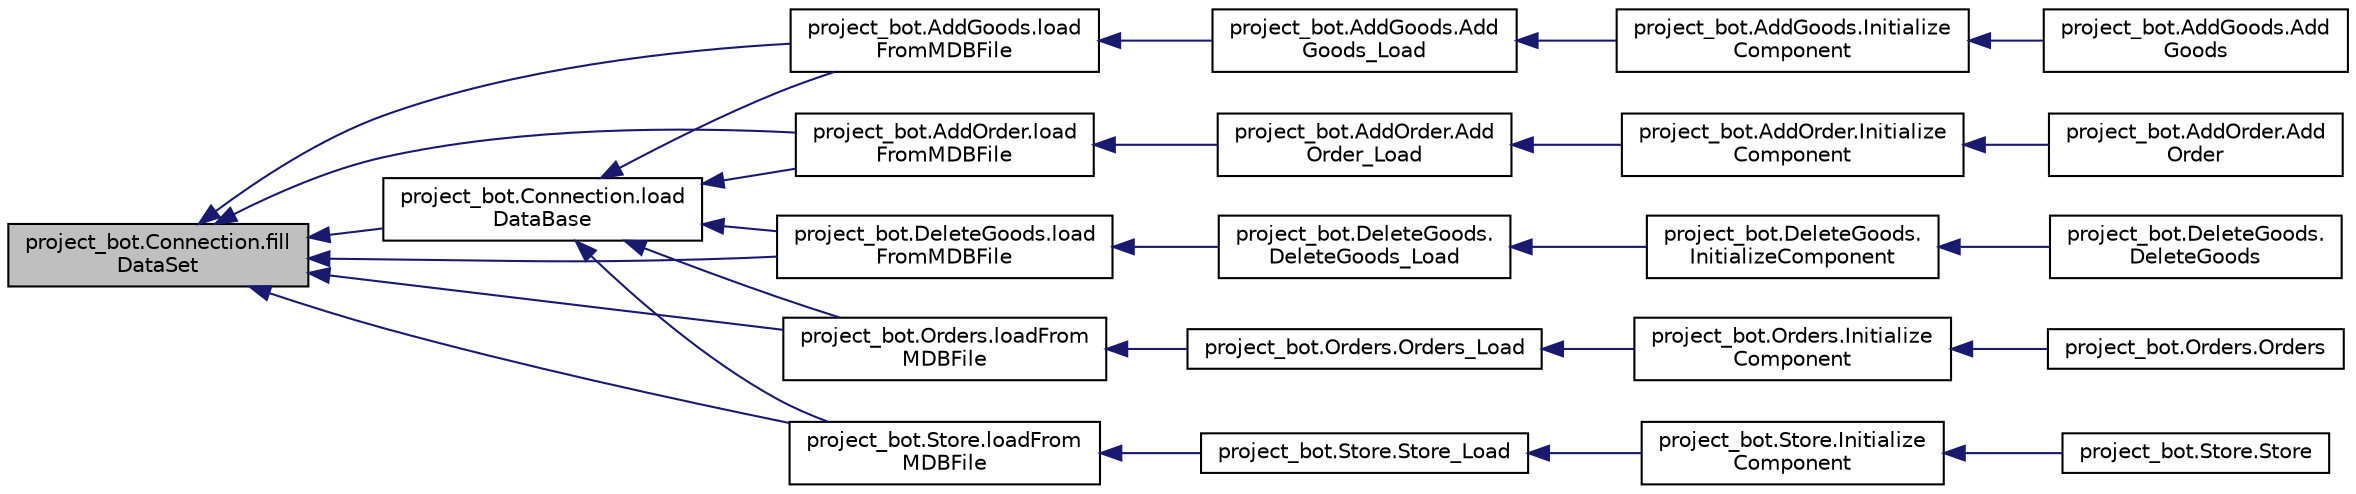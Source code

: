 digraph "project_bot.Connection.fillDataSet"
{
  edge [fontname="Helvetica",fontsize="10",labelfontname="Helvetica",labelfontsize="10"];
  node [fontname="Helvetica",fontsize="10",shape=record];
  rankdir="LR";
  Node3 [label="project_bot.Connection.fill\lDataSet",height=0.2,width=0.4,color="black", fillcolor="grey75", style="filled", fontcolor="black"];
  Node3 -> Node4 [dir="back",color="midnightblue",fontsize="10",style="solid",fontname="Helvetica"];
  Node4 [label="project_bot.AddGoods.load\lFromMDBFile",height=0.2,width=0.4,color="black", fillcolor="white", style="filled",URL="$classproject__bot_1_1_add_goods.html#a8ab32e201e6fe3b27d5d5681a419c01f"];
  Node4 -> Node5 [dir="back",color="midnightblue",fontsize="10",style="solid",fontname="Helvetica"];
  Node5 [label="project_bot.AddGoods.Add\lGoods_Load",height=0.2,width=0.4,color="black", fillcolor="white", style="filled",URL="$classproject__bot_1_1_add_goods.html#acff8099e110541177e1c0c6999a1f011"];
  Node5 -> Node6 [dir="back",color="midnightblue",fontsize="10",style="solid",fontname="Helvetica"];
  Node6 [label="project_bot.AddGoods.Initialize\lComponent",height=0.2,width=0.4,color="black", fillcolor="white", style="filled",URL="$classproject__bot_1_1_add_goods.html#a3b9c4da6e418aa004cfe639221bfb99e",tooltip="Required method for Designer support - do not modify the contents of this method with the code editor..."];
  Node6 -> Node7 [dir="back",color="midnightblue",fontsize="10",style="solid",fontname="Helvetica"];
  Node7 [label="project_bot.AddGoods.Add\lGoods",height=0.2,width=0.4,color="black", fillcolor="white", style="filled",URL="$classproject__bot_1_1_add_goods.html#a3b3cc8b3f93a9fec4f422e7ab30c0dc7"];
  Node3 -> Node8 [dir="back",color="midnightblue",fontsize="10",style="solid",fontname="Helvetica"];
  Node8 [label="project_bot.AddOrder.load\lFromMDBFile",height=0.2,width=0.4,color="black", fillcolor="white", style="filled",URL="$classproject__bot_1_1_add_order.html#a7a2ef5caf24d7e09afb85ac0632dc71d"];
  Node8 -> Node9 [dir="back",color="midnightblue",fontsize="10",style="solid",fontname="Helvetica"];
  Node9 [label="project_bot.AddOrder.Add\lOrder_Load",height=0.2,width=0.4,color="black", fillcolor="white", style="filled",URL="$classproject__bot_1_1_add_order.html#a3d32201f08112f66db4b7276f14b083d"];
  Node9 -> Node10 [dir="back",color="midnightblue",fontsize="10",style="solid",fontname="Helvetica"];
  Node10 [label="project_bot.AddOrder.Initialize\lComponent",height=0.2,width=0.4,color="black", fillcolor="white", style="filled",URL="$classproject__bot_1_1_add_order.html#a7e3d4f70086017c86773a3ae31bfb61f",tooltip="Required method for Designer support - do not modify the contents of this method with the code editor..."];
  Node10 -> Node11 [dir="back",color="midnightblue",fontsize="10",style="solid",fontname="Helvetica"];
  Node11 [label="project_bot.AddOrder.Add\lOrder",height=0.2,width=0.4,color="black", fillcolor="white", style="filled",URL="$classproject__bot_1_1_add_order.html#a70759d62195c7b92d5680be53ca76937"];
  Node3 -> Node12 [dir="back",color="midnightblue",fontsize="10",style="solid",fontname="Helvetica"];
  Node12 [label="project_bot.Connection.load\lDataBase",height=0.2,width=0.4,color="black", fillcolor="white", style="filled",URL="$classproject__bot_1_1_connection.html#a03f99178a79b05fef2f3a429a0a04df4",tooltip="filling data table "];
  Node12 -> Node4 [dir="back",color="midnightblue",fontsize="10",style="solid",fontname="Helvetica"];
  Node12 -> Node8 [dir="back",color="midnightblue",fontsize="10",style="solid",fontname="Helvetica"];
  Node12 -> Node13 [dir="back",color="midnightblue",fontsize="10",style="solid",fontname="Helvetica"];
  Node13 [label="project_bot.DeleteGoods.load\lFromMDBFile",height=0.2,width=0.4,color="black", fillcolor="white", style="filled",URL="$classproject__bot_1_1_delete_goods.html#abab9edf8ed6cdf9465263e469fad0e0b"];
  Node13 -> Node14 [dir="back",color="midnightblue",fontsize="10",style="solid",fontname="Helvetica"];
  Node14 [label="project_bot.DeleteGoods.\lDeleteGoods_Load",height=0.2,width=0.4,color="black", fillcolor="white", style="filled",URL="$classproject__bot_1_1_delete_goods.html#af370b0ab48634b8319c7e059775194fa"];
  Node14 -> Node15 [dir="back",color="midnightblue",fontsize="10",style="solid",fontname="Helvetica"];
  Node15 [label="project_bot.DeleteGoods.\lInitializeComponent",height=0.2,width=0.4,color="black", fillcolor="white", style="filled",URL="$classproject__bot_1_1_delete_goods.html#a7bd2e7ba312bb180d8c75b6eb9c339b7",tooltip="Required method for Designer support - do not modify the contents of this method with the code editor..."];
  Node15 -> Node16 [dir="back",color="midnightblue",fontsize="10",style="solid",fontname="Helvetica"];
  Node16 [label="project_bot.DeleteGoods.\lDeleteGoods",height=0.2,width=0.4,color="black", fillcolor="white", style="filled",URL="$classproject__bot_1_1_delete_goods.html#aa54c37fcade489d8a3814b99d644bdc3"];
  Node12 -> Node17 [dir="back",color="midnightblue",fontsize="10",style="solid",fontname="Helvetica"];
  Node17 [label="project_bot.Orders.loadFrom\lMDBFile",height=0.2,width=0.4,color="black", fillcolor="white", style="filled",URL="$classproject__bot_1_1_orders.html#a17069582eaf0396d663e03d59208f71f"];
  Node17 -> Node18 [dir="back",color="midnightblue",fontsize="10",style="solid",fontname="Helvetica"];
  Node18 [label="project_bot.Orders.Orders_Load",height=0.2,width=0.4,color="black", fillcolor="white", style="filled",URL="$classproject__bot_1_1_orders.html#a5f7d269f76edc56e956c62726c541334"];
  Node18 -> Node19 [dir="back",color="midnightblue",fontsize="10",style="solid",fontname="Helvetica"];
  Node19 [label="project_bot.Orders.Initialize\lComponent",height=0.2,width=0.4,color="black", fillcolor="white", style="filled",URL="$classproject__bot_1_1_orders.html#a68deaeda6bfb30c919e85e7304037ad5",tooltip="Required method for Designer support - do not modify the contents of this method with the code editor..."];
  Node19 -> Node20 [dir="back",color="midnightblue",fontsize="10",style="solid",fontname="Helvetica"];
  Node20 [label="project_bot.Orders.Orders",height=0.2,width=0.4,color="black", fillcolor="white", style="filled",URL="$classproject__bot_1_1_orders.html#aa04aa43a7ce406ffe815e47f16422668"];
  Node12 -> Node21 [dir="back",color="midnightblue",fontsize="10",style="solid",fontname="Helvetica"];
  Node21 [label="project_bot.Store.loadFrom\lMDBFile",height=0.2,width=0.4,color="black", fillcolor="white", style="filled",URL="$classproject__bot_1_1_store.html#aae062aa9b620a02c4ccb9ab8409eb8bc"];
  Node21 -> Node22 [dir="back",color="midnightblue",fontsize="10",style="solid",fontname="Helvetica"];
  Node22 [label="project_bot.Store.Store_Load",height=0.2,width=0.4,color="black", fillcolor="white", style="filled",URL="$classproject__bot_1_1_store.html#a72c22ca4fb81518a9de8a519badd7e52"];
  Node22 -> Node23 [dir="back",color="midnightblue",fontsize="10",style="solid",fontname="Helvetica"];
  Node23 [label="project_bot.Store.Initialize\lComponent",height=0.2,width=0.4,color="black", fillcolor="white", style="filled",URL="$classproject__bot_1_1_store.html#a4b1bdbb3b9e66dedb0ae4d7b91884cdf",tooltip="Required method for Designer support - do not modify the contents of this method with the code editor..."];
  Node23 -> Node24 [dir="back",color="midnightblue",fontsize="10",style="solid",fontname="Helvetica"];
  Node24 [label="project_bot.Store.Store",height=0.2,width=0.4,color="black", fillcolor="white", style="filled",URL="$classproject__bot_1_1_store.html#a976f5080cbc11032a96aace4925c61a9"];
  Node3 -> Node13 [dir="back",color="midnightblue",fontsize="10",style="solid",fontname="Helvetica"];
  Node3 -> Node17 [dir="back",color="midnightblue",fontsize="10",style="solid",fontname="Helvetica"];
  Node3 -> Node21 [dir="back",color="midnightblue",fontsize="10",style="solid",fontname="Helvetica"];
}
